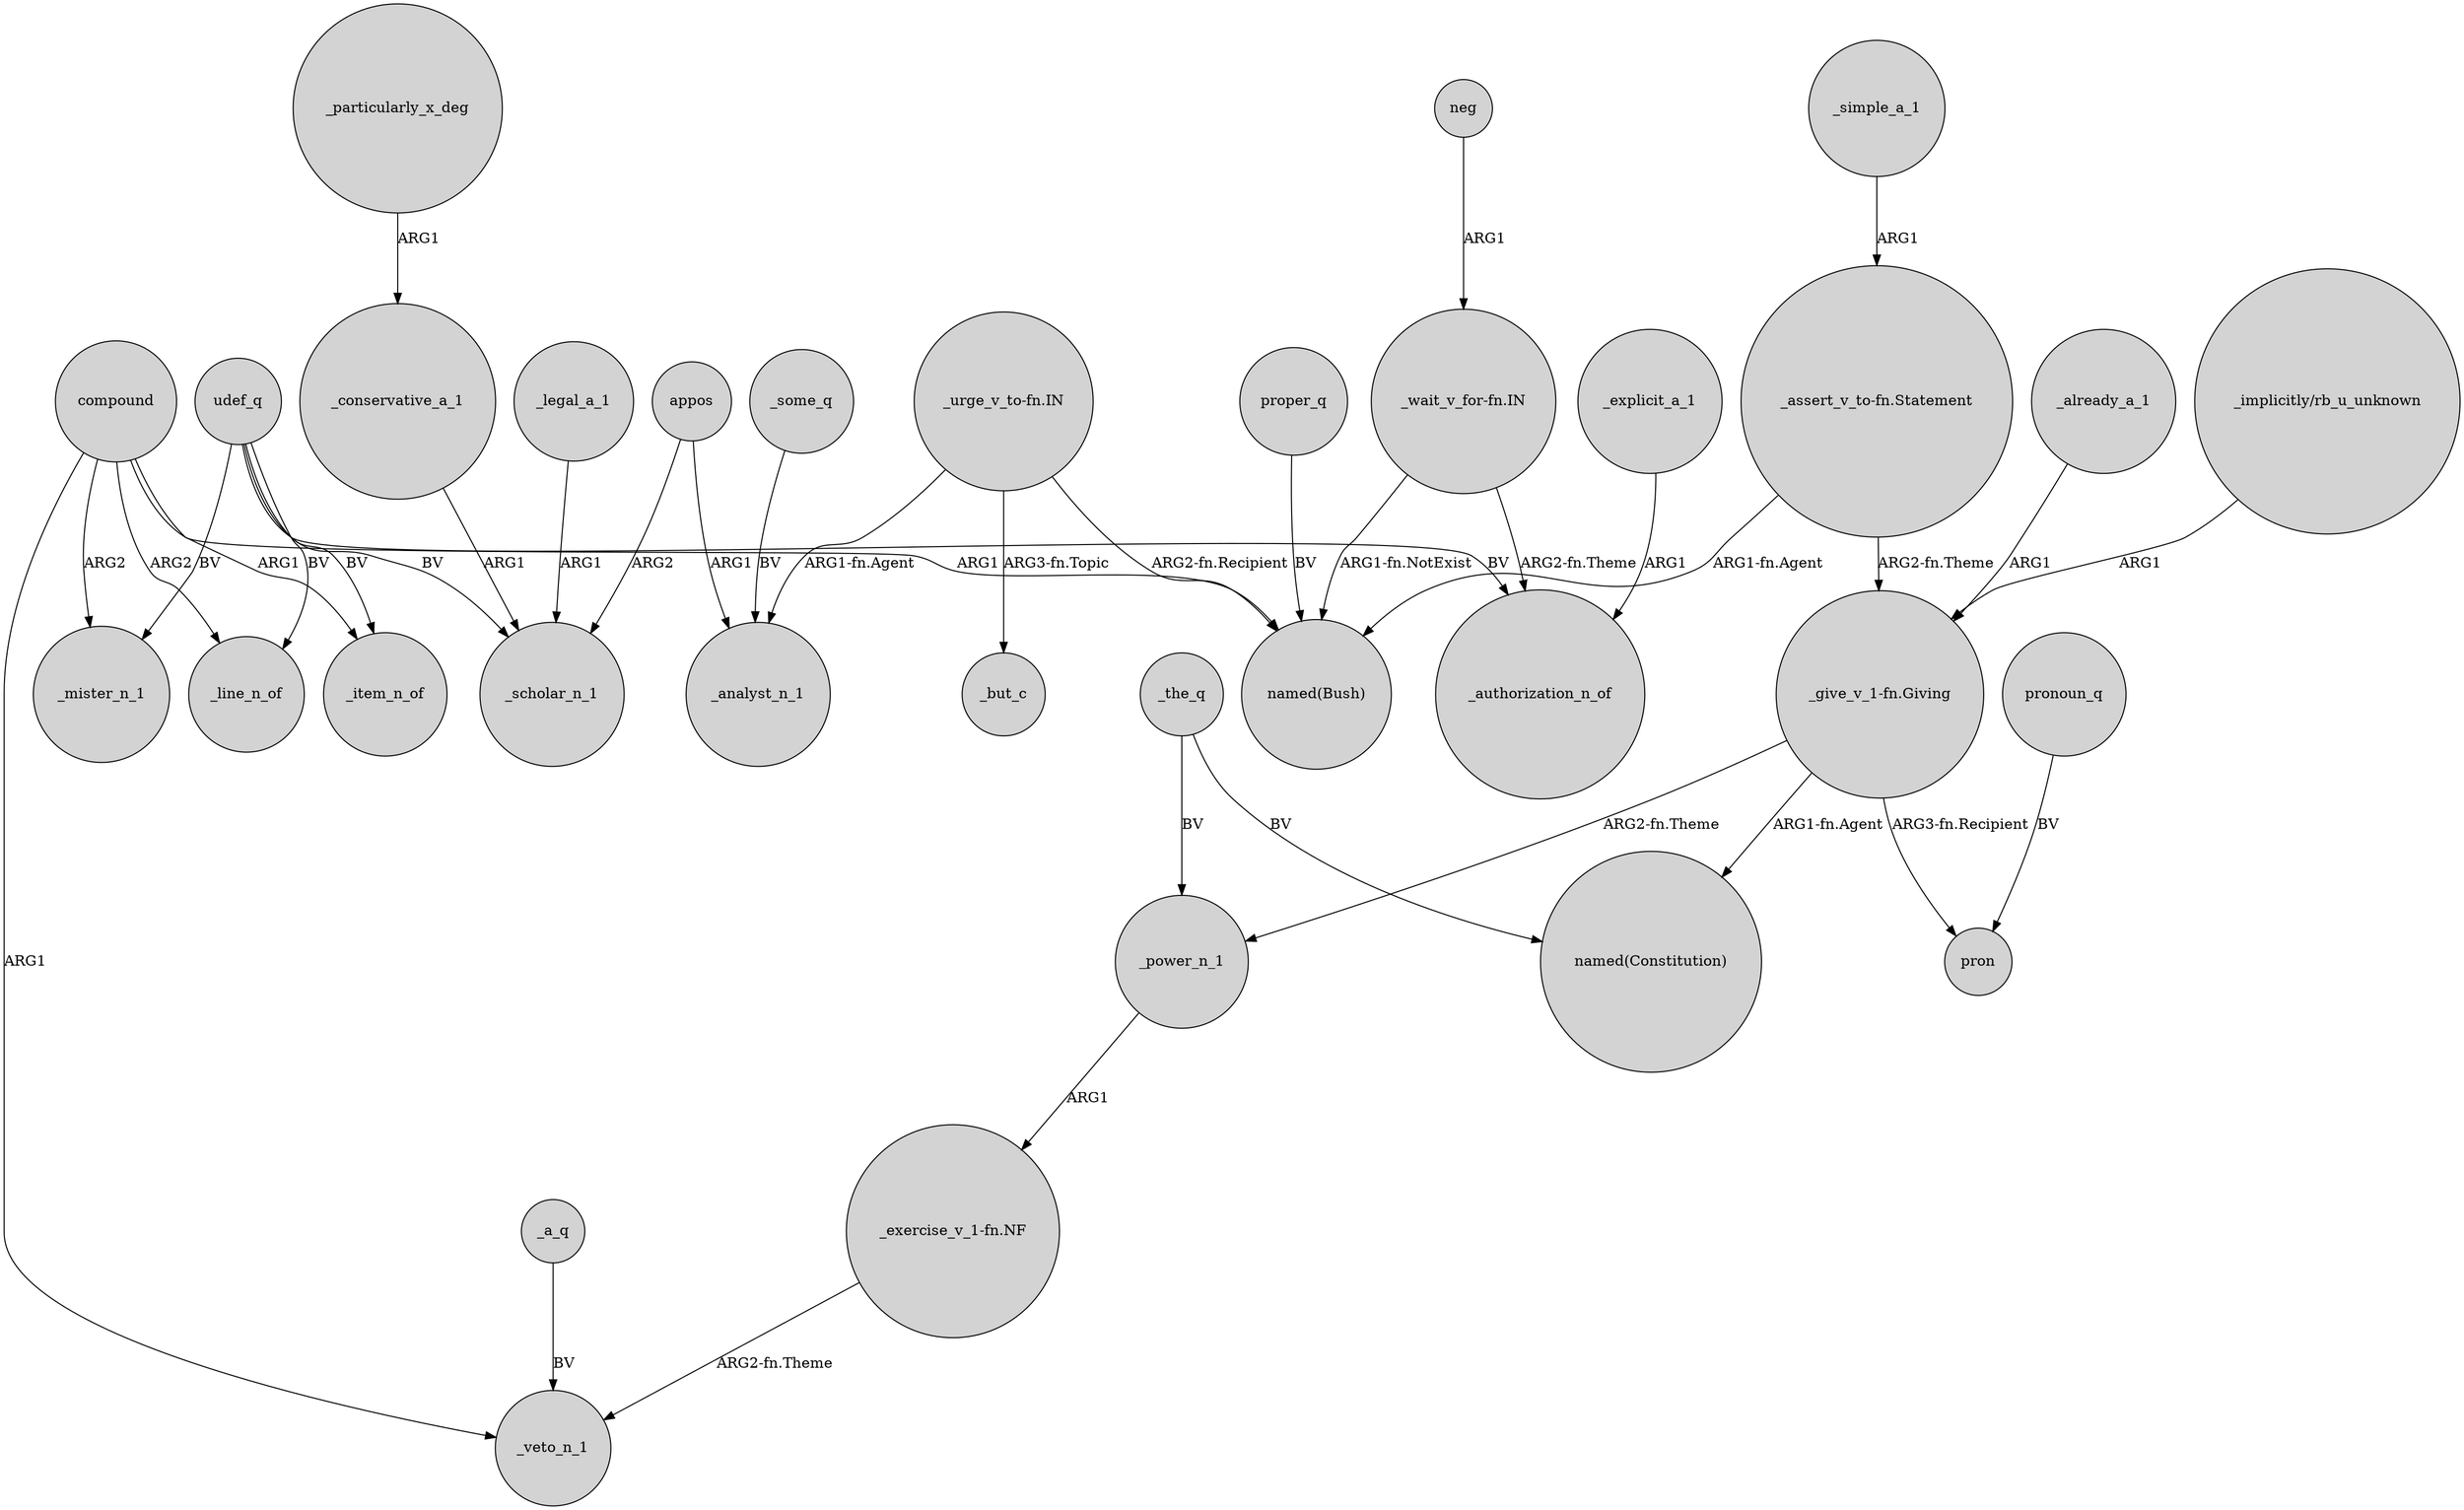 digraph {
	node [shape=circle style=filled]
	compound -> _line_n_of [label=ARG2]
	_already_a_1 -> "_give_v_1-fn.Giving" [label=ARG1]
	_the_q -> _power_n_1 [label=BV]
	_simple_a_1 -> "_assert_v_to-fn.Statement" [label=ARG1]
	"_exercise_v_1-fn.NF" -> _veto_n_1 [label="ARG2-fn.Theme"]
	"_assert_v_to-fn.Statement" -> "_give_v_1-fn.Giving" [label="ARG2-fn.Theme"]
	compound -> _mister_n_1 [label=ARG2]
	_power_n_1 -> "_exercise_v_1-fn.NF" [label=ARG1]
	_legal_a_1 -> _scholar_n_1 [label=ARG1]
	udef_q -> _scholar_n_1 [label=BV]
	udef_q -> _mister_n_1 [label=BV]
	"_give_v_1-fn.Giving" -> "named(Constitution)" [label="ARG1-fn.Agent"]
	neg -> "_wait_v_for-fn.IN" [label=ARG1]
	"_urge_v_to-fn.IN" -> "named(Bush)" [label="ARG2-fn.Recipient"]
	pronoun_q -> pron [label=BV]
	compound -> _item_n_of [label=ARG1]
	udef_q -> _item_n_of [label=BV]
	udef_q -> _authorization_n_of [label=BV]
	_some_q -> _analyst_n_1 [label=BV]
	udef_q -> _line_n_of [label=BV]
	"_urge_v_to-fn.IN" -> _but_c [label="ARG3-fn.Topic"]
	appos -> _scholar_n_1 [label=ARG2]
	proper_q -> "named(Bush)" [label=BV]
	_particularly_x_deg -> _conservative_a_1 [label=ARG1]
	"_assert_v_to-fn.Statement" -> "named(Bush)" [label="ARG1-fn.Agent"]
	"_wait_v_for-fn.IN" -> "named(Bush)" [label="ARG1-fn.NotExist"]
	"_give_v_1-fn.Giving" -> _power_n_1 [label="ARG2-fn.Theme"]
	_conservative_a_1 -> _scholar_n_1 [label=ARG1]
	_a_q -> _veto_n_1 [label=BV]
	"_wait_v_for-fn.IN" -> _authorization_n_of [label="ARG2-fn.Theme"]
	_the_q -> "named(Constitution)" [label=BV]
	"_urge_v_to-fn.IN" -> _analyst_n_1 [label="ARG1-fn.Agent"]
	_explicit_a_1 -> _authorization_n_of [label=ARG1]
	"_implicitly/rb_u_unknown" -> "_give_v_1-fn.Giving" [label=ARG1]
	compound -> _veto_n_1 [label=ARG1]
	appos -> _analyst_n_1 [label=ARG1]
	"_give_v_1-fn.Giving" -> pron [label="ARG3-fn.Recipient"]
	compound -> "named(Bush)" [label=ARG1]
}
